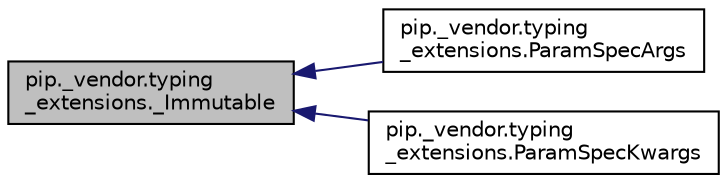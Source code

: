 digraph "pip._vendor.typing_extensions._Immutable"
{
 // LATEX_PDF_SIZE
  edge [fontname="Helvetica",fontsize="10",labelfontname="Helvetica",labelfontsize="10"];
  node [fontname="Helvetica",fontsize="10",shape=record];
  rankdir="LR";
  Node1 [label="pip._vendor.typing\l_extensions._Immutable",height=0.2,width=0.4,color="black", fillcolor="grey75", style="filled", fontcolor="black",tooltip=" "];
  Node1 -> Node2 [dir="back",color="midnightblue",fontsize="10",style="solid"];
  Node2 [label="pip._vendor.typing\l_extensions.ParamSpecArgs",height=0.2,width=0.4,color="black", fillcolor="white", style="filled",URL="$classpip_1_1__vendor_1_1typing__extensions_1_1ParamSpecArgs.html",tooltip=" "];
  Node1 -> Node3 [dir="back",color="midnightblue",fontsize="10",style="solid"];
  Node3 [label="pip._vendor.typing\l_extensions.ParamSpecKwargs",height=0.2,width=0.4,color="black", fillcolor="white", style="filled",URL="$classpip_1_1__vendor_1_1typing__extensions_1_1ParamSpecKwargs.html",tooltip=" "];
}

